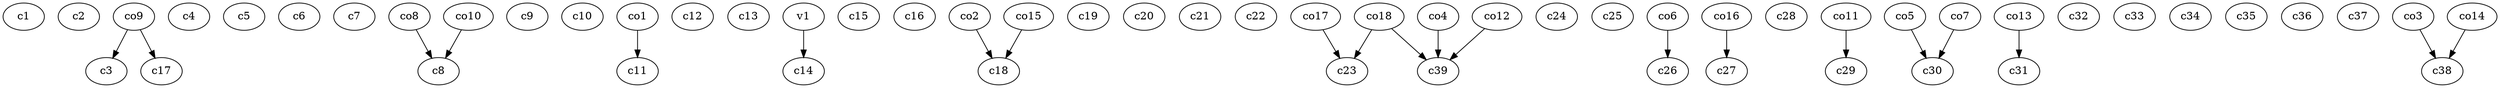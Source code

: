 strict digraph  {
c1;
c2;
c3;
c4;
c5;
c6;
c7;
c8;
c9;
c10;
c11;
c12;
c13;
c14;
c15;
c16;
c17;
c18;
c19;
c20;
c21;
c22;
c23;
c24;
c25;
c26;
c27;
c28;
c29;
c30;
c31;
c32;
c33;
c34;
c35;
c36;
c37;
c38;
c39;
v1;
co1;
co2;
co3;
co4;
co5;
co6;
co7;
co8;
co9;
co10;
co11;
co12;
co13;
co14;
co15;
co16;
co17;
co18;
v1 -> c14  [weight=1];
co1 -> c11  [weight=1];
co2 -> c18  [weight=1];
co3 -> c38  [weight=1];
co4 -> c39  [weight=1];
co5 -> c30  [weight=1];
co6 -> c26  [weight=1];
co7 -> c30  [weight=1];
co8 -> c8  [weight=1];
co9 -> c17  [weight=1];
co9 -> c3  [weight=1];
co10 -> c8  [weight=1];
co11 -> c29  [weight=1];
co12 -> c39  [weight=1];
co13 -> c31  [weight=1];
co14 -> c38  [weight=1];
co15 -> c18  [weight=1];
co16 -> c27  [weight=1];
co17 -> c23  [weight=1];
co18 -> c23  [weight=1];
co18 -> c39  [weight=1];
}
